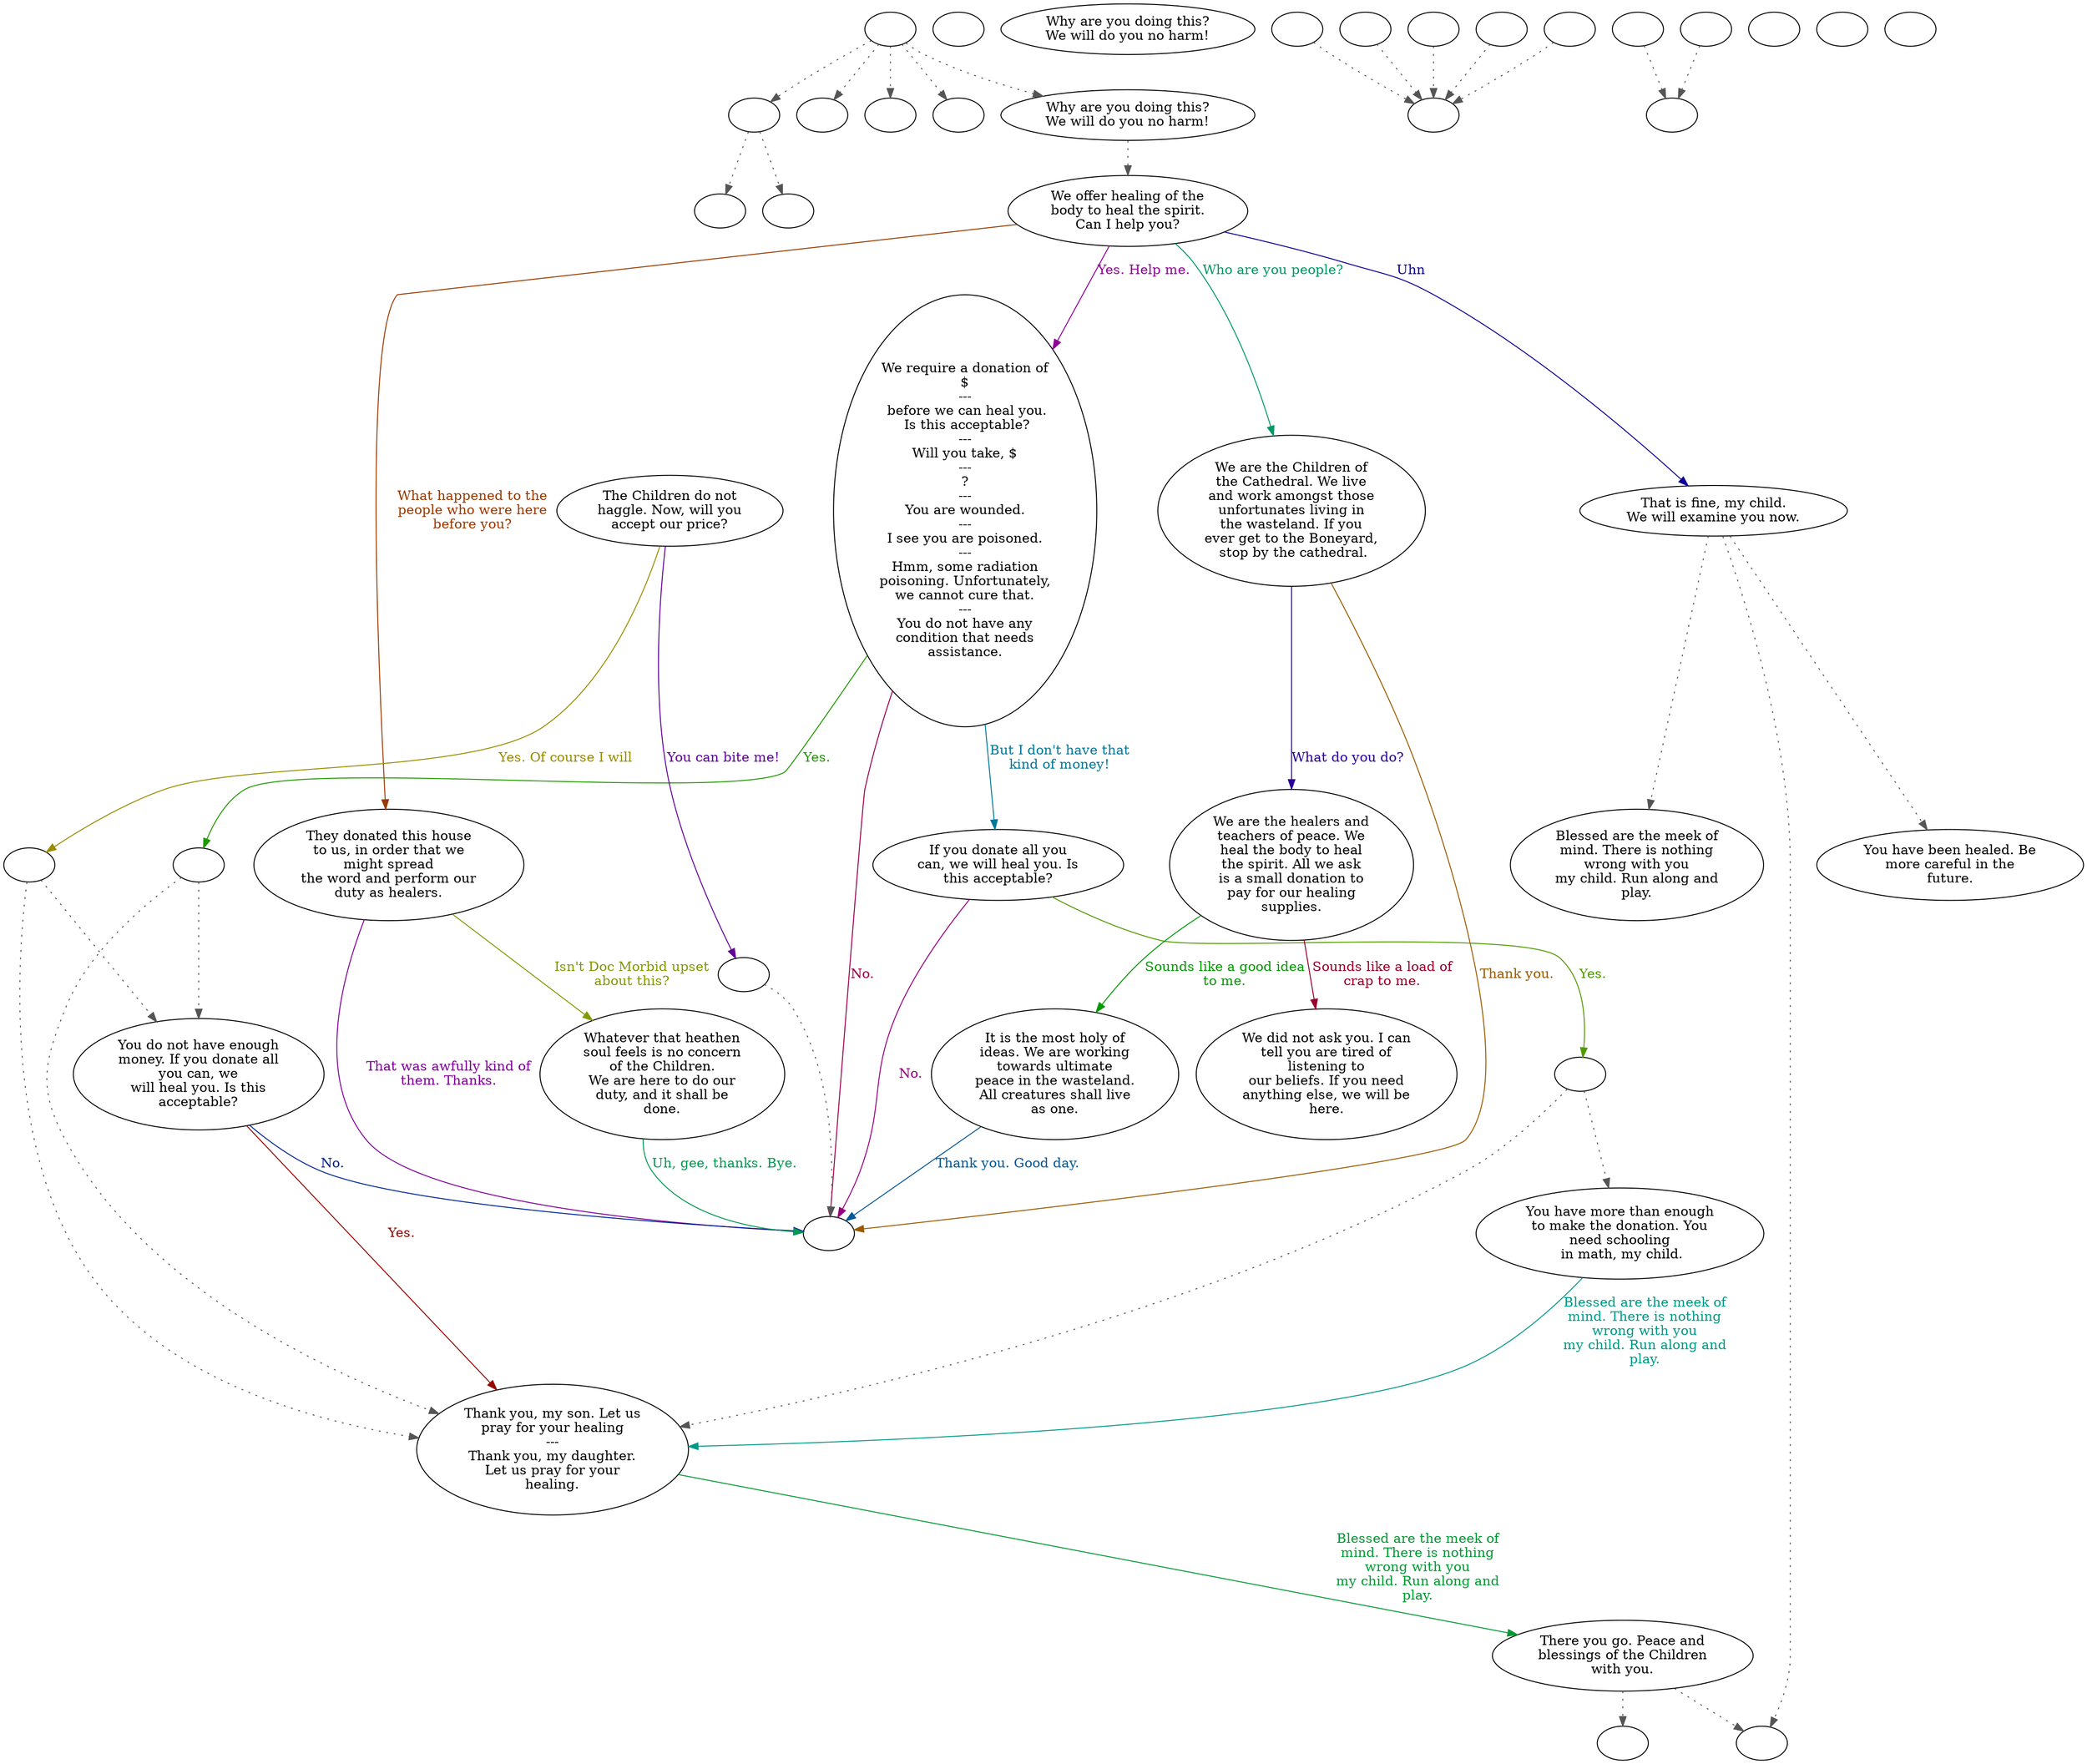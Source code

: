 digraph JCHIDMEM {
  "start" [style=filled       fillcolor="#FFFFFF"       color="#000000"]
  "start" -> "critter_p_proc" [style=dotted color="#555555"]
  "start" -> "destroy_p_proc" [style=dotted color="#555555"]
  "start" -> "map_enter_p_proc" [style=dotted color="#555555"]
  "start" -> "pickup_p_proc" [style=dotted color="#555555"]
  "start" -> "talk_p_proc" [style=dotted color="#555555"]
  "start" [label=""]
  "critter_p_proc" [style=filled       fillcolor="#FFFFFF"       color="#000000"]
  "critter_p_proc" -> "flee_dude" [style=dotted color="#555555"]
  "critter_p_proc" -> "sleeping" [style=dotted color="#555555"]
  "critter_p_proc" [label=""]
  "destroy_p_proc" [style=filled       fillcolor="#FFFFFF"       color="#000000"]
  "destroy_p_proc" [label=""]
  "map_enter_p_proc" [style=filled       fillcolor="#FFFFFF"       color="#000000"]
  "map_enter_p_proc" [label=""]
  "map_update_p_proc" [style=filled       fillcolor="#FFFFFF"       color="#000000"]
  "map_update_p_proc" [label=""]
  "pickup_p_proc" [style=filled       fillcolor="#FFFFFF"       color="#000000"]
  "pickup_p_proc" [label=""]
  "talk_p_proc" [style=filled       fillcolor="#FFFFFF"       color="#000000"]
  "talk_p_proc" -> "Child00" [style=dotted color="#555555"]
  "talk_p_proc" [label="Why are you doing this?\nWe will do you no harm!"]
  "ChildEnd" [style=filled       fillcolor="#FFFFFF"       color="#000000"]
  "ChildEnd" [label=""]
  "child_heal" [style=filled       fillcolor="#FFFFFF"       color="#000000"]
  "child_heal" [label=""]
  "child_pois" [style=filled       fillcolor="#FFFFFF"       color="#000000"]
  "child_pois" [label=""]
  "Child00" [style=filled       fillcolor="#FFFFFF"       color="#000000"]
  "Child00" [label="We offer healing of the\nbody to heal the spirit.\nCan I help you?"]
  "Child00" -> "Child04" [label="Yes. Help me." color="#930099" fontcolor="#930099"]
  "Child00" -> "Child11" [label="Who are you people?" color="#009967" fontcolor="#009967"]
  "Child00" -> "Child15" [label="What happened to the\npeople who were here\nbefore you?" color="#993A00" fontcolor="#993A00"]
  "Child00" -> "Child01" [label="Uhn" color="#0D0099" fontcolor="#0D0099"]
  "Child01" [style=filled       fillcolor="#FFFFFF"       color="#000000"]
  "Child01" -> "child_heal" [style=dotted color="#555555"]
  "Child01" -> "Child03" [style=dotted color="#555555"]
  "Child01" -> "Child02" [style=dotted color="#555555"]
  "Child01" [label="That is fine, my child.\nWe will examine you now."]
  "Child02" [style=filled       fillcolor="#FFFFFF"       color="#000000"]
  "Child02" [label="Blessed are the meek of\nmind. There is nothing\nwrong with you\nmy child. Run along and\nplay."]
  "Child03" [style=filled       fillcolor="#FFFFFF"       color="#000000"]
  "Child03" [label="You have been healed. Be\nmore careful in the\nfuture."]
  "Child04" [style=filled       fillcolor="#FFFFFF"       color="#000000"]
  "Child04" [label="We require a donation of\n$\n---\n before we can heal you.\n Is this acceptable?\n---\nWill you take, $\n---\n?\n---\nYou are wounded.\n---\nI see you are poisoned.\n---\nHmm, some radiation\npoisoning. Unfortunately,\nwe cannot cure that.\n---\nYou do not have any\ncondition that needs\nassistance."]
  "Child04" -> "Child04a" [label="Yes." color="#1F9900" fontcolor="#1F9900"]
  "Child04" -> "ChildEnd" [label="No." color="#99004C" fontcolor="#99004C"]
  "Child04" -> "Child09" [label="But I don't have that\nkind of money!" color="#007899" fontcolor="#007899"]
  "Child04a" [style=filled       fillcolor="#FFFFFF"       color="#000000"]
  "Child04a" -> "Child08" [style=dotted color="#555555"]
  "Child04a" -> "Child06" [style=dotted color="#555555"]
  "Child04a" [label=""]
  "Child05" [style=filled       fillcolor="#FFFFFF"       color="#000000"]
  "Child05" [label="The Children do not\nhaggle. Now, will you\naccept our price?"]
  "Child05" -> "Child05a" [label="Yes. Of course I will" color="#998D00" fontcolor="#998D00"]
  "Child05" -> "Child05b" [label="You can bite me!" color="#600099" fontcolor="#600099"]
  "Child05a" [style=filled       fillcolor="#FFFFFF"       color="#000000"]
  "Child05a" -> "Child08" [style=dotted color="#555555"]
  "Child05a" -> "Child06" [style=dotted color="#555555"]
  "Child05a" [label=""]
  "Child05b" [style=filled       fillcolor="#FFFFFF"       color="#000000"]
  "Child05b" -> "ChildEnd" [style=dotted color="#555555"]
  "Child05b" [label=""]
  "Child06" [style=filled       fillcolor="#FFFFFF"       color="#000000"]
  "Child06" [label="Thank you, my son. Let us\npray for your healing\n---\nThank you, my daughter.\nLet us pray for your\nhealing."]
  "Child06" -> "Child07" [label="Blessed are the meek of\nmind. There is nothing\nwrong with you\nmy child. Run along and\nplay." color="#009934" fontcolor="#009934"]
  "Child07" [style=filled       fillcolor="#FFFFFF"       color="#000000"]
  "Child07" -> "child_heal" [style=dotted color="#555555"]
  "Child07" -> "child_pois" [style=dotted color="#555555"]
  "Child07" [label="There you go. Peace and\nblessings of the Children\nwith you."]
  "Child08" [style=filled       fillcolor="#FFFFFF"       color="#000000"]
  "Child08" [label="You do not have enough\nmoney. If you donate all\nyou can, we\nwill heal you. Is this\nacceptable?"]
  "Child08" -> "Child06" [label="Yes." color="#990700" fontcolor="#990700"]
  "Child08" -> "ChildEnd" [label="No." color="#002699" fontcolor="#002699"]
  "Child09" [style=filled       fillcolor="#FFFFFF"       color="#000000"]
  "Child09" [label="If you donate all you\ncan, we will heal you. Is\nthis acceptable?"]
  "Child09" -> "Child09a" [label="Yes." color="#529900" fontcolor="#529900"]
  "Child09" -> "ChildEnd" [label="No." color="#99007F" fontcolor="#99007F"]
  "Child09a" [style=filled       fillcolor="#FFFFFF"       color="#000000"]
  "Child09a" -> "Child06" [style=dotted color="#555555"]
  "Child09a" -> "Child10" [style=dotted color="#555555"]
  "Child09a" [label=""]
  "Child10" [style=filled       fillcolor="#FFFFFF"       color="#000000"]
  "Child10" [label="You have more than enough\nto make the donation. You\nneed schooling\n in math, my child."]
  "Child10" -> "Child06" [label="Blessed are the meek of\nmind. There is nothing\nwrong with you\nmy child. Run along and\nplay." color="#009986" fontcolor="#009986"]
  "Child11" [style=filled       fillcolor="#FFFFFF"       color="#000000"]
  "Child11" [label="We are the Children of\nthe Cathedral. We live\nand work amongst those\nunfortunates living in\nthe wasteland. If you\never get to the Boneyard,\n stop by the cathedral."]
  "Child11" -> "ChildEnd" [label="Thank you." color="#995A00" fontcolor="#995A00"]
  "Child11" -> "Child12" [label="What do you do?" color="#2D0099" fontcolor="#2D0099"]
  "Child12" [style=filled       fillcolor="#FFFFFF"       color="#000000"]
  "Child12" [label="We are the healers and\nteachers of peace. We\nheal the body to heal\nthe spirit. All we ask\nis a small donation to\npay for our healing\nsupplies."]
  "Child12" -> "Child14" [label="Sounds like a good idea\nto me." color="#009900" fontcolor="#009900"]
  "Child12" -> "Child13" [label="Sounds like a load of\ncrap to me." color="#99002C" fontcolor="#99002C"]
  "Child13" [style=filled       fillcolor="#FFFFFF"       color="#000000"]
  "Child13" [label="We did not ask you. I can\ntell you are tired of\nlistening to\nour beliefs. If you need\nanything else, we will be\nhere."]
  "Child14" [style=filled       fillcolor="#FFFFFF"       color="#000000"]
  "Child14" [label="It is the most holy of\nideas. We are working\ntowards ultimate\npeace in the wasteland.\nAll creatures shall live\nas one."]
  "Child14" -> "ChildEnd" [label="Thank you. Good day." color="#005999" fontcolor="#005999"]
  "Child15" [style=filled       fillcolor="#FFFFFF"       color="#000000"]
  "Child15" [label="They donated this house\nto us, in order that we\nmight spread\nthe word and perform our\nduty as healers."]
  "Child15" -> "Child16" [label="Isn't Doc Morbid upset\nabout this?" color="#869900" fontcolor="#869900"]
  "Child15" -> "ChildEnd" [label="That was awfully kind of\nthem. Thanks." color="#800099" fontcolor="#800099"]
  "Child16" [style=filled       fillcolor="#FFFFFF"       color="#000000"]
  "Child16" [label="Whatever that heathen\nsoul feels is no concern\nof the Children.\nWe are here to do our\nduty, and it shall be\ndone."]
  "Child16" -> "ChildEnd" [label="Uh, gee, thanks. Bye." color="#009953" fontcolor="#009953"]
  "Child17" [style=filled       fillcolor="#FFFFFF"       color="#000000"]
  "Child17" [label="Why are you doing this?\nWe will do you no harm!"]
  "flee_dude" [style=filled       fillcolor="#FFFFFF"       color="#000000"]
  "flee_dude" [label=""]
  "sleeping" [style=filled       fillcolor="#FFFFFF"       color="#000000"]
  "sleeping" [label=""]
  "get_reaction" [style=filled       fillcolor="#FFFFFF"       color="#000000"]
  "get_reaction" -> "ReactToLevel" [style=dotted color="#555555"]
  "get_reaction" [label=""]
  "ReactToLevel" [style=filled       fillcolor="#FFFFFF"       color="#000000"]
  "ReactToLevel" [label=""]
  "LevelToReact" [style=filled       fillcolor="#FFFFFF"       color="#000000"]
  "LevelToReact" [label=""]
  "UpReact" [style=filled       fillcolor="#FFFFFF"       color="#000000"]
  "UpReact" -> "ReactToLevel" [style=dotted color="#555555"]
  "UpReact" [label=""]
  "DownReact" [style=filled       fillcolor="#FFFFFF"       color="#000000"]
  "DownReact" -> "ReactToLevel" [style=dotted color="#555555"]
  "DownReact" [label=""]
  "BottomReact" [style=filled       fillcolor="#FFFFFF"       color="#000000"]
  "BottomReact" [label=""]
  "TopReact" [style=filled       fillcolor="#FFFFFF"       color="#000000"]
  "TopReact" [label=""]
  "BigUpReact" [style=filled       fillcolor="#FFFFFF"       color="#000000"]
  "BigUpReact" -> "ReactToLevel" [style=dotted color="#555555"]
  "BigUpReact" [label=""]
  "BigDownReact" [style=filled       fillcolor="#FFFFFF"       color="#000000"]
  "BigDownReact" -> "ReactToLevel" [style=dotted color="#555555"]
  "BigDownReact" [label=""]
  "UpReactLevel" [style=filled       fillcolor="#FFFFFF"       color="#000000"]
  "UpReactLevel" -> "LevelToReact" [style=dotted color="#555555"]
  "UpReactLevel" [label=""]
  "DownReactLevel" [style=filled       fillcolor="#FFFFFF"       color="#000000"]
  "DownReactLevel" -> "LevelToReact" [style=dotted color="#555555"]
  "DownReactLevel" [label=""]
  "Goodbyes" [style=filled       fillcolor="#FFFFFF"       color="#000000"]
  "Goodbyes" [label=""]
}